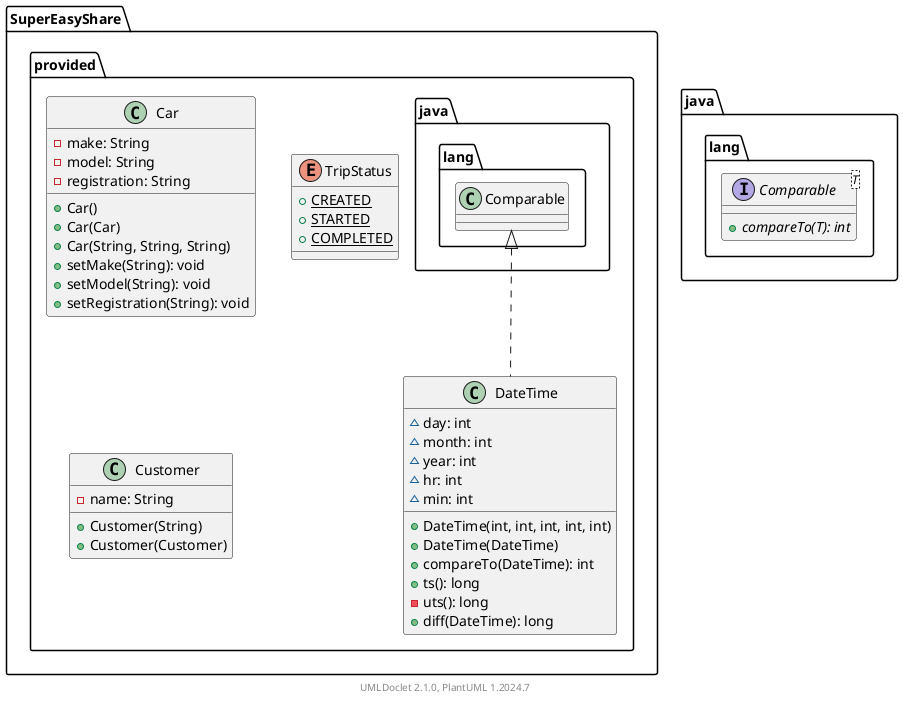 @startuml
    namespace SuperEasyShare.provided {

        class Car [[Car.html]] {
            -make: String
            -model: String
            -registration: String
            +Car()
            +Car(Car)
            +Car(String, String, String)
            +setMake(String): void
            +setModel(String): void
            +setRegistration(String): void
        }

        class DateTime [[DateTime.html]] {
            ~day: int
            ~month: int
            ~year: int
            ~hr: int
            ~min: int
            +DateTime(int, int, int, int, int)
            +DateTime(DateTime)
            +compareTo(DateTime): int
            +ts(): long
            -uts(): long
            +diff(DateTime): long
        }

        enum TripStatus [[TripStatus.html]] {
            {static} +CREATED
            {static} +STARTED
            {static} +COMPLETED
        }

        class Customer [[Customer.html]] {
            -name: String
            +Customer(String)
            +Customer(Customer)
        }

        java.lang.Comparable <|.. DateTime
    }

    namespace java.lang {
        interface Comparable<T> {
            {abstract} +compareTo(T): int
        }
    }

    center footer UMLDoclet 2.1.0, PlantUML %version()
@enduml
